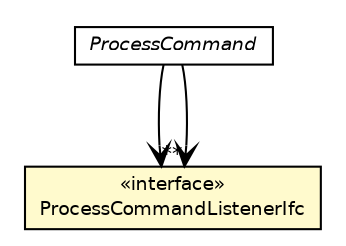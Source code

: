 #!/usr/local/bin/dot
#
# Class diagram 
# Generated by UMLGraph version 5.4 (http://www.umlgraph.org/)
#

digraph G {
	edge [fontname="Helvetica",fontsize=10,labelfontname="Helvetica",labelfontsize=10];
	node [fontname="Helvetica",fontsize=10,shape=plaintext];
	nodesep=0.25;
	ranksep=0.5;
	// jsl.modeling.elements.processview.description.ProcessCommandListenerIfc
	c151164 [label=<<table title="jsl.modeling.elements.processview.description.ProcessCommandListenerIfc" border="0" cellborder="1" cellspacing="0" cellpadding="2" port="p" bgcolor="lemonChiffon" href="./ProcessCommandListenerIfc.html">
		<tr><td><table border="0" cellspacing="0" cellpadding="1">
<tr><td align="center" balign="center"> &#171;interface&#187; </td></tr>
<tr><td align="center" balign="center"> ProcessCommandListenerIfc </td></tr>
		</table></td></tr>
		</table>>, URL="./ProcessCommandListenerIfc.html", fontname="Helvetica", fontcolor="black", fontsize=9.0];
	// jsl.modeling.elements.processview.description.ProcessCommand
	c151165 [label=<<table title="jsl.modeling.elements.processview.description.ProcessCommand" border="0" cellborder="1" cellspacing="0" cellpadding="2" port="p" href="./ProcessCommand.html">
		<tr><td><table border="0" cellspacing="0" cellpadding="1">
<tr><td align="center" balign="center"><font face="Helvetica-Oblique"> ProcessCommand </font></td></tr>
		</table></td></tr>
		</table>>, URL="./ProcessCommand.html", fontname="Helvetica", fontcolor="black", fontsize=9.0];
	// jsl.modeling.elements.processview.description.ProcessCommand NAVASSOC jsl.modeling.elements.processview.description.ProcessCommandListenerIfc
	c151165:p -> c151164:p [taillabel="", label="", headlabel="*", fontname="Helvetica", fontcolor="black", fontsize=10.0, color="black", arrowhead=open];
	// jsl.modeling.elements.processview.description.ProcessCommand NAVASSOC jsl.modeling.elements.processview.description.ProcessCommandListenerIfc
	c151165:p -> c151164:p [taillabel="", label="", headlabel="*", fontname="Helvetica", fontcolor="black", fontsize=10.0, color="black", arrowhead=open];
}

